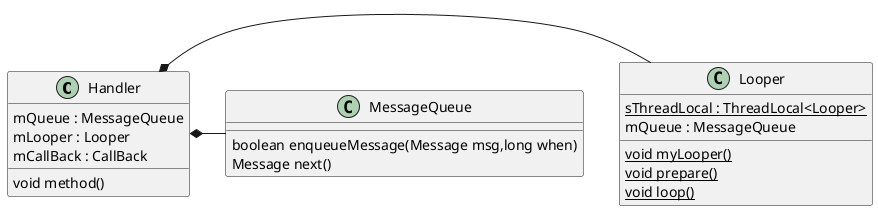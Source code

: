 @startuml
class Handler {
    mQueue : MessageQueue
    mLooper : Looper
    mCallBack : CallBack

    void method()
}

class Looper {
    {static} sThreadLocal : ThreadLocal<Looper>
    mQueue : MessageQueue

    {static} void myLooper()
    {static} void prepare()
    {static} void loop()
}

class MessageQueue {
    boolean enqueueMessage(Message msg,long when)
    Message next()
}



Handler *- Looper
Handler *- MessageQueue



@enduml
